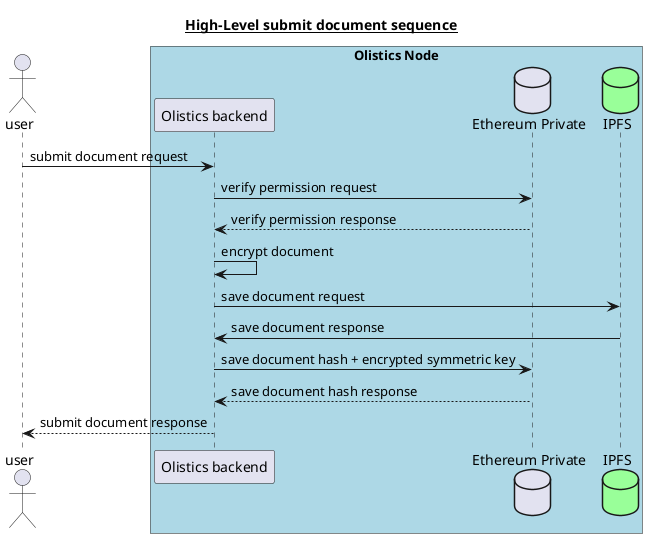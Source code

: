 
@startuml

title __High-Level submit document sequence__

actor user
box "Olistics Node" #LightBlue
participant "Olistics backend"
database "Ethereum Private"
database "IPFS" #99FF99
end box

user -> "Olistics backend" : submit document request
"Olistics backend" -> "Ethereum Private" : verify permission request
"Ethereum Private" --> "Olistics backend" : verify permission response
"Olistics backend" -> "Olistics backend" : encrypt document
"Olistics backend" -> "IPFS" : save document request
"IPFS" -> "Olistics backend" : save document response
"Olistics backend" -> "Ethereum Private" : save document hash + encrypted symmetric key
"Ethereum Private" --> "Olistics backend" : save document hash response
"Olistics backend" --> user : submit document response

@enduml





